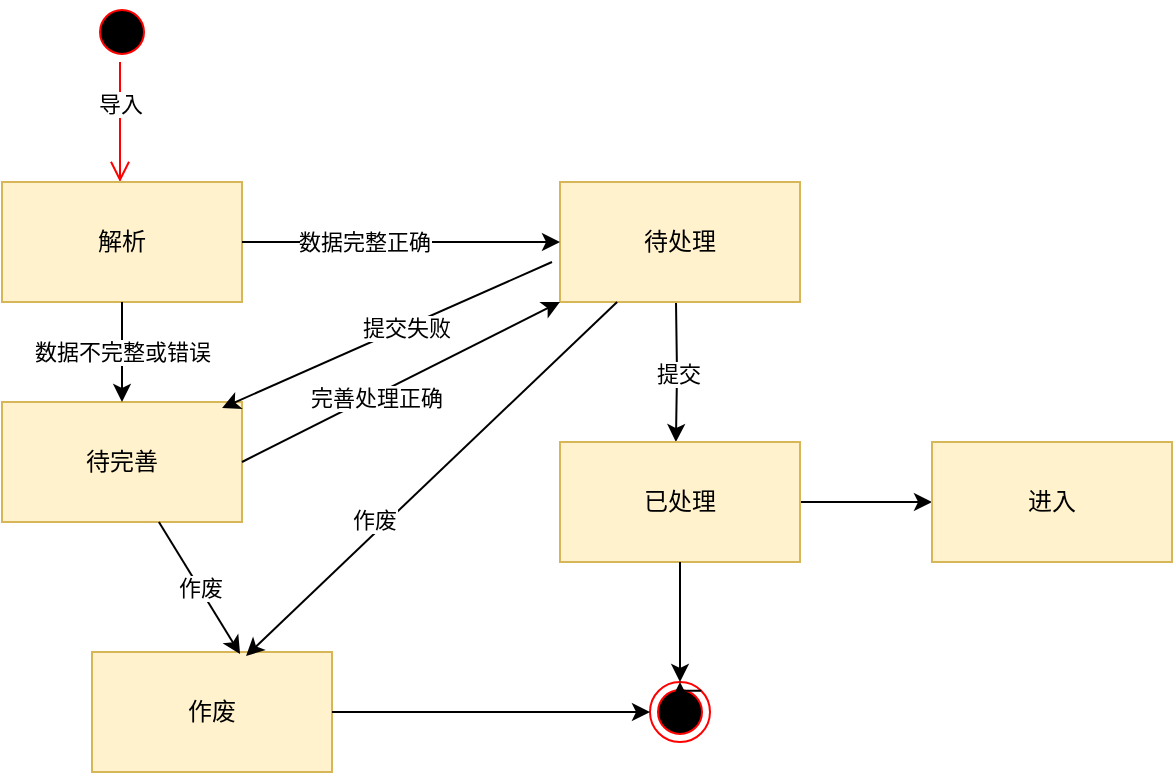 <mxfile version="21.3.2" type="github">
  <diagram id="bEZbckcRdwn4bLG99GI0" name="第 2 页">
    <mxGraphModel dx="1434" dy="764" grid="1" gridSize="10" guides="1" tooltips="1" connect="1" arrows="1" fold="1" page="1" pageScale="1" pageWidth="827" pageHeight="1169" math="0" shadow="0">
      <root>
        <mxCell id="0" />
        <mxCell id="1" parent="0" />
        <mxCell id="fBGenmm2arwUgBGg3N9o-1" value="待完善" style="rounded=0;whiteSpace=wrap;html=1;fillColor=#fff2cc;strokeColor=#d6b656;" vertex="1" parent="1">
          <mxGeometry x="135" y="280" width="120" height="60" as="geometry" />
        </mxCell>
        <mxCell id="ygl7zdiZwzskZGyQsq-L-1" value="" style="ellipse;html=1;shape=startState;fillColor=#000000;strokeColor=#ff0000;" vertex="1" parent="1">
          <mxGeometry x="180" y="80" width="30" height="30" as="geometry" />
        </mxCell>
        <mxCell id="ygl7zdiZwzskZGyQsq-L-2" value="导入" style="edgeStyle=orthogonalEdgeStyle;html=1;verticalAlign=bottom;endArrow=open;endSize=8;strokeColor=#ff0000;rounded=0;" edge="1" parent="1">
          <mxGeometry relative="1" as="geometry">
            <mxPoint x="194" y="170" as="targetPoint" />
            <mxPoint x="194" y="110" as="sourcePoint" />
          </mxGeometry>
        </mxCell>
        <mxCell id="ygl7zdiZwzskZGyQsq-L-14" value="提交" style="edgeStyle=orthogonalEdgeStyle;rounded=0;orthogonalLoop=1;jettySize=auto;html=1;entryX=0.483;entryY=0;entryDx=0;entryDy=0;exitX=0.5;exitY=1;exitDx=0;exitDy=0;entryPerimeter=0;" edge="1" parent="1" target="ygl7zdiZwzskZGyQsq-L-4">
          <mxGeometry relative="1" as="geometry">
            <mxPoint x="472" y="230" as="sourcePoint" />
            <mxPoint x="472" y="290" as="targetPoint" />
          </mxGeometry>
        </mxCell>
        <mxCell id="ygl7zdiZwzskZGyQsq-L-3" value="待处理" style="rounded=0;whiteSpace=wrap;html=1;fillColor=#fff2cc;strokeColor=#d6b656;" vertex="1" parent="1">
          <mxGeometry x="414" y="170" width="120" height="60" as="geometry" />
        </mxCell>
        <mxCell id="ygl7zdiZwzskZGyQsq-L-32" value="" style="edgeStyle=orthogonalEdgeStyle;rounded=0;orthogonalLoop=1;jettySize=auto;html=1;" edge="1" parent="1" source="ygl7zdiZwzskZGyQsq-L-4" target="ygl7zdiZwzskZGyQsq-L-31">
          <mxGeometry relative="1" as="geometry" />
        </mxCell>
        <mxCell id="ygl7zdiZwzskZGyQsq-L-4" value="已处理" style="rounded=0;whiteSpace=wrap;html=1;fillColor=#fff2cc;strokeColor=#d6b656;" vertex="1" parent="1">
          <mxGeometry x="414" y="300" width="120" height="60" as="geometry" />
        </mxCell>
        <mxCell id="ygl7zdiZwzskZGyQsq-L-6" value="解析" style="rounded=0;whiteSpace=wrap;html=1;fillColor=#fff2cc;strokeColor=#d6b656;" vertex="1" parent="1">
          <mxGeometry x="135" y="170" width="120" height="60" as="geometry" />
        </mxCell>
        <mxCell id="ygl7zdiZwzskZGyQsq-L-9" value="数据不完整或错误" style="endArrow=classic;html=1;rounded=0;exitX=0.5;exitY=1;exitDx=0;exitDy=0;" edge="1" parent="1" source="ygl7zdiZwzskZGyQsq-L-6" target="fBGenmm2arwUgBGg3N9o-1">
          <mxGeometry width="50" height="50" relative="1" as="geometry">
            <mxPoint x="240" y="230" as="sourcePoint" />
            <mxPoint x="290" y="180" as="targetPoint" />
          </mxGeometry>
        </mxCell>
        <mxCell id="ygl7zdiZwzskZGyQsq-L-10" value="" style="endArrow=classic;html=1;rounded=0;entryX=0;entryY=0.5;entryDx=0;entryDy=0;exitX=1;exitY=0.5;exitDx=0;exitDy=0;" edge="1" parent="1" source="ygl7zdiZwzskZGyQsq-L-6" target="ygl7zdiZwzskZGyQsq-L-3">
          <mxGeometry width="50" height="50" relative="1" as="geometry">
            <mxPoint x="250" y="210" as="sourcePoint" />
            <mxPoint x="300" y="160" as="targetPoint" />
          </mxGeometry>
        </mxCell>
        <mxCell id="ygl7zdiZwzskZGyQsq-L-11" value="数据完整正确" style="edgeLabel;html=1;align=center;verticalAlign=middle;resizable=0;points=[];" vertex="1" connectable="0" parent="ygl7zdiZwzskZGyQsq-L-10">
          <mxGeometry x="-0.233" relative="1" as="geometry">
            <mxPoint as="offset" />
          </mxGeometry>
        </mxCell>
        <mxCell id="ygl7zdiZwzskZGyQsq-L-12" value="作废" style="rounded=0;whiteSpace=wrap;html=1;fillColor=#fff2cc;strokeColor=#d6b656;" vertex="1" parent="1">
          <mxGeometry x="180" y="405" width="120" height="60" as="geometry" />
        </mxCell>
        <mxCell id="ygl7zdiZwzskZGyQsq-L-15" value="" style="endArrow=classic;html=1;rounded=0;entryX=0;entryY=1;entryDx=0;entryDy=0;exitX=1;exitY=0.5;exitDx=0;exitDy=0;" edge="1" parent="1" source="fBGenmm2arwUgBGg3N9o-1" target="ygl7zdiZwzskZGyQsq-L-3">
          <mxGeometry width="50" height="50" relative="1" as="geometry">
            <mxPoint x="250" y="330" as="sourcePoint" />
            <mxPoint x="300" y="280" as="targetPoint" />
          </mxGeometry>
        </mxCell>
        <mxCell id="ygl7zdiZwzskZGyQsq-L-16" value="完善处理正确" style="edgeLabel;html=1;align=center;verticalAlign=middle;resizable=0;points=[];" vertex="1" connectable="0" parent="ygl7zdiZwzskZGyQsq-L-15">
          <mxGeometry x="-0.166" y="-2" relative="1" as="geometry">
            <mxPoint y="-1" as="offset" />
          </mxGeometry>
        </mxCell>
        <mxCell id="ygl7zdiZwzskZGyQsq-L-17" value="" style="endArrow=classic;html=1;rounded=0;entryX=0.917;entryY=0.05;entryDx=0;entryDy=0;entryPerimeter=0;" edge="1" parent="1" target="fBGenmm2arwUgBGg3N9o-1">
          <mxGeometry width="50" height="50" relative="1" as="geometry">
            <mxPoint x="410" y="210" as="sourcePoint" />
            <mxPoint x="490" y="160" as="targetPoint" />
          </mxGeometry>
        </mxCell>
        <mxCell id="ygl7zdiZwzskZGyQsq-L-18" value="提交失败" style="edgeLabel;html=1;align=center;verticalAlign=middle;resizable=0;points=[];" vertex="1" connectable="0" parent="ygl7zdiZwzskZGyQsq-L-17">
          <mxGeometry x="-0.109" relative="1" as="geometry">
            <mxPoint as="offset" />
          </mxGeometry>
        </mxCell>
        <mxCell id="ygl7zdiZwzskZGyQsq-L-19" value="作废" style="endArrow=classic;html=1;rounded=0;entryX=0.617;entryY=0.017;entryDx=0;entryDy=0;entryPerimeter=0;" edge="1" parent="1" source="fBGenmm2arwUgBGg3N9o-1" target="ygl7zdiZwzskZGyQsq-L-12">
          <mxGeometry width="50" height="50" relative="1" as="geometry">
            <mxPoint x="195" y="390" as="sourcePoint" />
            <mxPoint x="195" y="410.711" as="targetPoint" />
          </mxGeometry>
        </mxCell>
        <mxCell id="ygl7zdiZwzskZGyQsq-L-20" value="" style="endArrow=classic;html=1;rounded=0;entryX=0.642;entryY=0.033;entryDx=0;entryDy=0;entryPerimeter=0;" edge="1" parent="1" source="ygl7zdiZwzskZGyQsq-L-3" target="ygl7zdiZwzskZGyQsq-L-12">
          <mxGeometry width="50" height="50" relative="1" as="geometry">
            <mxPoint x="474" y="280" as="sourcePoint" />
            <mxPoint x="474" y="300.711" as="targetPoint" />
          </mxGeometry>
        </mxCell>
        <mxCell id="ygl7zdiZwzskZGyQsq-L-21" value="作废" style="edgeLabel;html=1;align=center;verticalAlign=middle;resizable=0;points=[];" vertex="1" connectable="0" parent="ygl7zdiZwzskZGyQsq-L-20">
          <mxGeometry x="0.195" y="2" relative="1" as="geometry">
            <mxPoint x="-12" y="2" as="offset" />
          </mxGeometry>
        </mxCell>
        <mxCell id="ygl7zdiZwzskZGyQsq-L-25" value="" style="ellipse;html=1;shape=endState;fillColor=#000000;strokeColor=#ff0000;" vertex="1" parent="1">
          <mxGeometry x="459" y="420" width="30" height="30" as="geometry" />
        </mxCell>
        <mxCell id="ygl7zdiZwzskZGyQsq-L-26" value="" style="endArrow=classic;html=1;rounded=0;entryX=0;entryY=0.5;entryDx=0;entryDy=0;exitX=1;exitY=0.5;exitDx=0;exitDy=0;" edge="1" parent="1" source="ygl7zdiZwzskZGyQsq-L-12" target="ygl7zdiZwzskZGyQsq-L-25">
          <mxGeometry width="50" height="50" relative="1" as="geometry">
            <mxPoint x="360" y="440" as="sourcePoint" />
            <mxPoint x="410" y="390" as="targetPoint" />
          </mxGeometry>
        </mxCell>
        <mxCell id="ygl7zdiZwzskZGyQsq-L-29" value="" style="endArrow=classic;html=1;rounded=0;entryX=0.5;entryY=0;entryDx=0;entryDy=0;" edge="1" parent="1" source="ygl7zdiZwzskZGyQsq-L-4" target="ygl7zdiZwzskZGyQsq-L-25">
          <mxGeometry width="50" height="50" relative="1" as="geometry">
            <mxPoint x="474" y="410" as="sourcePoint" />
            <mxPoint x="474" y="430.711" as="targetPoint" />
          </mxGeometry>
        </mxCell>
        <mxCell id="ygl7zdiZwzskZGyQsq-L-30" style="edgeStyle=orthogonalEdgeStyle;rounded=0;orthogonalLoop=1;jettySize=auto;html=1;exitX=1;exitY=0;exitDx=0;exitDy=0;entryX=0.5;entryY=0;entryDx=0;entryDy=0;" edge="1" parent="1" source="ygl7zdiZwzskZGyQsq-L-25" target="ygl7zdiZwzskZGyQsq-L-25">
          <mxGeometry relative="1" as="geometry" />
        </mxCell>
        <mxCell id="ygl7zdiZwzskZGyQsq-L-31" value="进入" style="rounded=0;whiteSpace=wrap;html=1;fillColor=#fff2cc;strokeColor=#d6b656;" vertex="1" parent="1">
          <mxGeometry x="600" y="300" width="120" height="60" as="geometry" />
        </mxCell>
      </root>
    </mxGraphModel>
  </diagram>
</mxfile>

